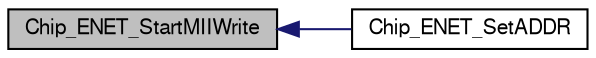 digraph "Chip_ENET_StartMIIWrite"
{
  edge [fontname="FreeSans",fontsize="10",labelfontname="FreeSans",labelfontsize="10"];
  node [fontname="FreeSans",fontsize="10",shape=record];
  rankdir="LR";
  Node1 [label="Chip_ENET_StartMIIWrite",height=0.2,width=0.4,color="black", fillcolor="grey75", style="filled", fontcolor="black"];
  Node1 -> Node2 [dir="back",color="midnightblue",fontsize="10",style="solid"];
  Node2 [label="Chip_ENET_SetADDR",height=0.2,width=0.4,color="black", fillcolor="white", style="filled",URL="$group__ENET__17XX__40XX.html#ga6d915db1de0ba98ac0cdb1df8c59515b",tooltip="Sets the address of the interface. "];
}

